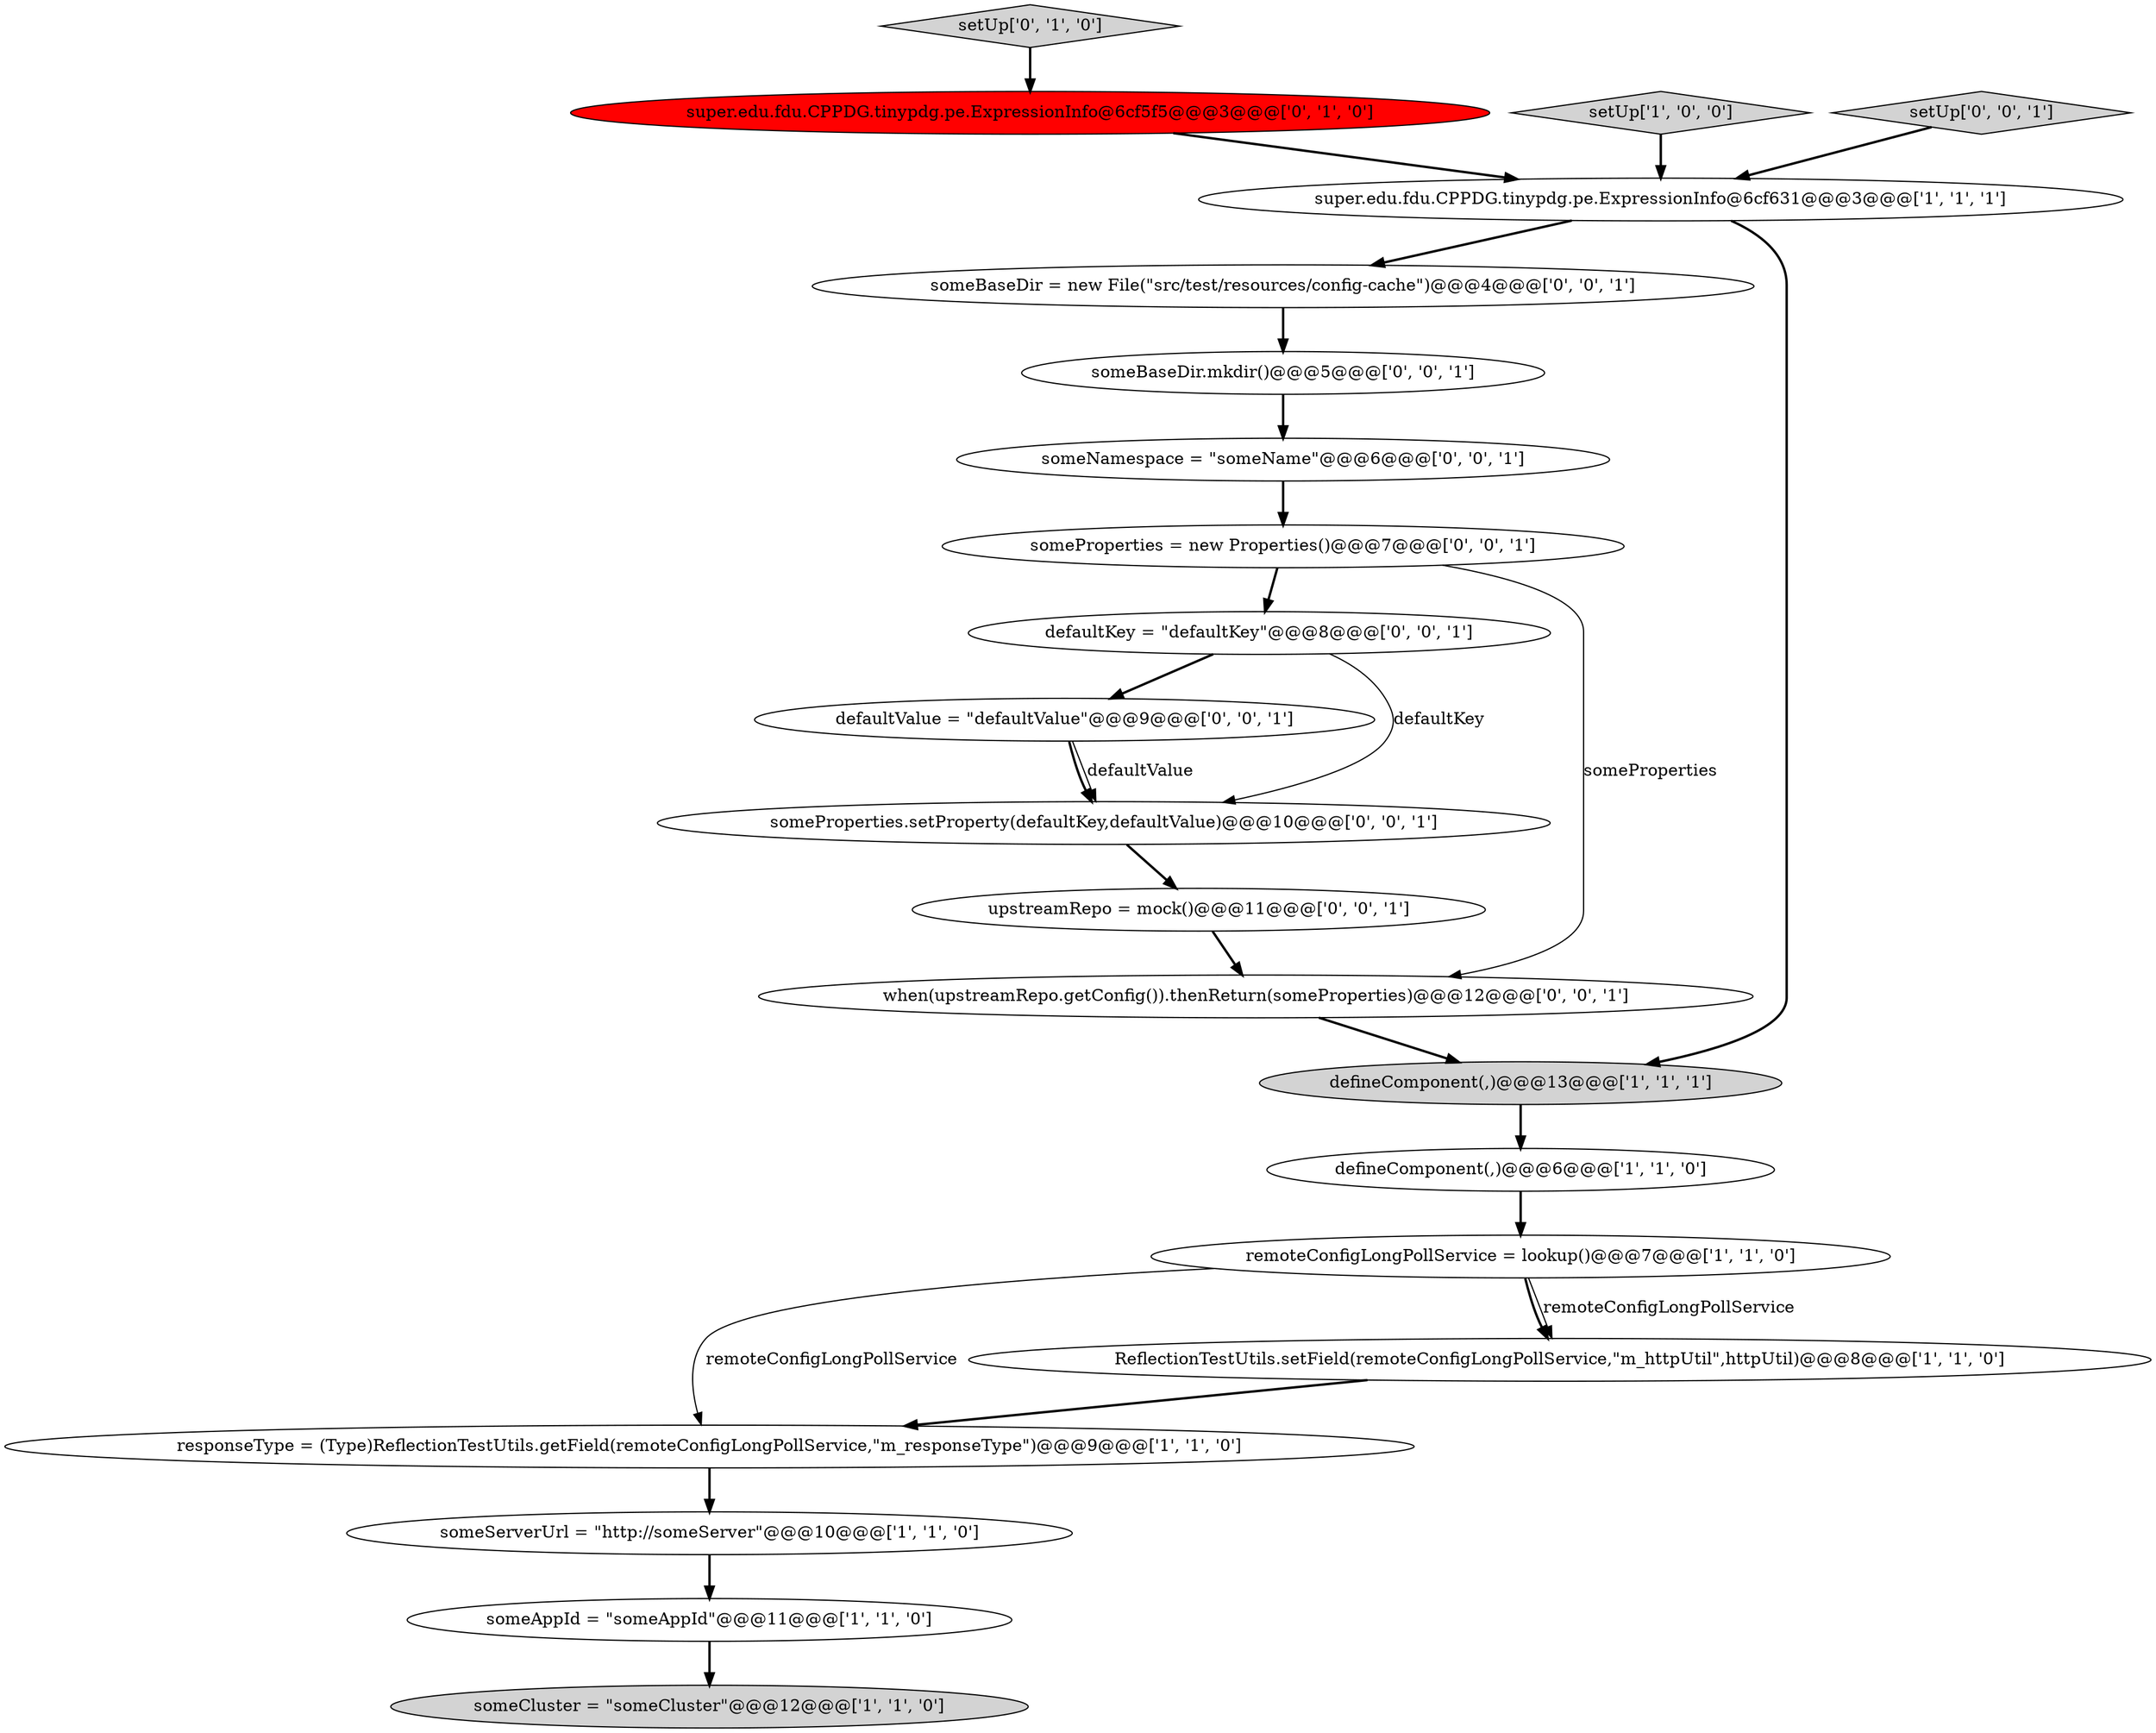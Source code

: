 digraph {
9 [style = filled, label = "responseType = (Type)ReflectionTestUtils.getField(remoteConfigLongPollService,\"m_responseType\")@@@9@@@['1', '1', '0']", fillcolor = white, shape = ellipse image = "AAA0AAABBB1BBB"];
1 [style = filled, label = "super.edu.fdu.CPPDG.tinypdg.pe.ExpressionInfo@6cf631@@@3@@@['1', '1', '1']", fillcolor = white, shape = ellipse image = "AAA0AAABBB1BBB"];
19 [style = filled, label = "defaultValue = \"defaultValue\"@@@9@@@['0', '0', '1']", fillcolor = white, shape = ellipse image = "AAA0AAABBB3BBB"];
15 [style = filled, label = "someBaseDir = new File(\"src/test/resources/config-cache\")@@@4@@@['0', '0', '1']", fillcolor = white, shape = ellipse image = "AAA0AAABBB3BBB"];
8 [style = filled, label = "someAppId = \"someAppId\"@@@11@@@['1', '1', '0']", fillcolor = white, shape = ellipse image = "AAA0AAABBB1BBB"];
3 [style = filled, label = "ReflectionTestUtils.setField(remoteConfigLongPollService,\"m_httpUtil\",httpUtil)@@@8@@@['1', '1', '0']", fillcolor = white, shape = ellipse image = "AAA0AAABBB1BBB"];
18 [style = filled, label = "upstreamRepo = mock()@@@11@@@['0', '0', '1']", fillcolor = white, shape = ellipse image = "AAA0AAABBB3BBB"];
11 [style = filled, label = "super.edu.fdu.CPPDG.tinypdg.pe.ExpressionInfo@6cf5f5@@@3@@@['0', '1', '0']", fillcolor = red, shape = ellipse image = "AAA1AAABBB2BBB"];
6 [style = filled, label = "someServerUrl = \"http://someServer\"@@@10@@@['1', '1', '0']", fillcolor = white, shape = ellipse image = "AAA0AAABBB1BBB"];
12 [style = filled, label = "someNamespace = \"someName\"@@@6@@@['0', '0', '1']", fillcolor = white, shape = ellipse image = "AAA0AAABBB3BBB"];
4 [style = filled, label = "remoteConfigLongPollService = lookup()@@@7@@@['1', '1', '0']", fillcolor = white, shape = ellipse image = "AAA0AAABBB1BBB"];
13 [style = filled, label = "defaultKey = \"defaultKey\"@@@8@@@['0', '0', '1']", fillcolor = white, shape = ellipse image = "AAA0AAABBB3BBB"];
10 [style = filled, label = "setUp['0', '1', '0']", fillcolor = lightgray, shape = diamond image = "AAA0AAABBB2BBB"];
7 [style = filled, label = "setUp['1', '0', '0']", fillcolor = lightgray, shape = diamond image = "AAA0AAABBB1BBB"];
17 [style = filled, label = "someProperties.setProperty(defaultKey,defaultValue)@@@10@@@['0', '0', '1']", fillcolor = white, shape = ellipse image = "AAA0AAABBB3BBB"];
21 [style = filled, label = "setUp['0', '0', '1']", fillcolor = lightgray, shape = diamond image = "AAA0AAABBB3BBB"];
0 [style = filled, label = "defineComponent(,)@@@6@@@['1', '1', '0']", fillcolor = white, shape = ellipse image = "AAA0AAABBB1BBB"];
2 [style = filled, label = "someCluster = \"someCluster\"@@@12@@@['1', '1', '0']", fillcolor = lightgray, shape = ellipse image = "AAA0AAABBB1BBB"];
5 [style = filled, label = "defineComponent(,)@@@13@@@['1', '1', '1']", fillcolor = lightgray, shape = ellipse image = "AAA0AAABBB1BBB"];
14 [style = filled, label = "when(upstreamRepo.getConfig()).thenReturn(someProperties)@@@12@@@['0', '0', '1']", fillcolor = white, shape = ellipse image = "AAA0AAABBB3BBB"];
16 [style = filled, label = "someBaseDir.mkdir()@@@5@@@['0', '0', '1']", fillcolor = white, shape = ellipse image = "AAA0AAABBB3BBB"];
20 [style = filled, label = "someProperties = new Properties()@@@7@@@['0', '0', '1']", fillcolor = white, shape = ellipse image = "AAA0AAABBB3BBB"];
1->5 [style = bold, label=""];
4->3 [style = bold, label=""];
7->1 [style = bold, label=""];
20->13 [style = bold, label=""];
13->17 [style = solid, label="defaultKey"];
11->1 [style = bold, label=""];
1->15 [style = bold, label=""];
12->20 [style = bold, label=""];
19->17 [style = bold, label=""];
15->16 [style = bold, label=""];
9->6 [style = bold, label=""];
4->3 [style = solid, label="remoteConfigLongPollService"];
3->9 [style = bold, label=""];
19->17 [style = solid, label="defaultValue"];
13->19 [style = bold, label=""];
5->0 [style = bold, label=""];
8->2 [style = bold, label=""];
20->14 [style = solid, label="someProperties"];
0->4 [style = bold, label=""];
21->1 [style = bold, label=""];
6->8 [style = bold, label=""];
16->12 [style = bold, label=""];
18->14 [style = bold, label=""];
17->18 [style = bold, label=""];
4->9 [style = solid, label="remoteConfigLongPollService"];
14->5 [style = bold, label=""];
10->11 [style = bold, label=""];
}
